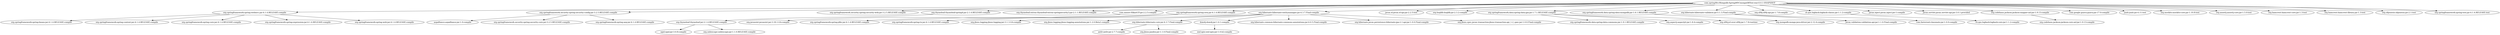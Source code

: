 digraph "com.springMvcMongodb:SpringMVCmongoDBTest:war:0.0.1-SNAPSHOT" { 
	"com.springMvcMongodb:SpringMVCmongoDBTest:war:0.0.1-SNAPSHOT" -> "org.springframework:spring-webmvc:jar:4.1.4.RELEASE:compile" ; 
	"com.springMvcMongodb:SpringMVCmongoDBTest:war:0.0.1-SNAPSHOT" -> "org.springframework.security:spring-security-config:jar:3.2.5.RELEASE:compile" ; 
	"com.springMvcMongodb:SpringMVCmongoDBTest:war:0.0.1-SNAPSHOT" -> "org.springframework.security:spring-security-web:jar:3.2.5.RELEASE:compile" ; 
	"com.springMvcMongodb:SpringMVCmongoDBTest:war:0.0.1-SNAPSHOT" -> "org.thymeleaf:thymeleaf-spring4:jar:2.1.4.RELEASE:compile" ; 
	"com.springMvcMongodb:SpringMVCmongoDBTest:war:0.0.1-SNAPSHOT" -> "org.thymeleaf.extras:thymeleaf-extras-springsecurity3:jar:2.1.1.RELEASE:compile" ; 
	"com.springMvcMongodb:SpringMVCmongoDBTest:war:0.0.1-SNAPSHOT" -> "com.zaxxer:HikariCP:jar:2.2.5:compile" ; 
	"com.springMvcMongodb:SpringMVCmongoDBTest:war:0.0.1-SNAPSHOT" -> "org.springframework:spring-orm:jar:4.1.4.RELEASE:compile" ; 
	"com.springMvcMongodb:SpringMVCmongoDBTest:war:0.0.1-SNAPSHOT" -> "org.hibernate:hibernate-entitymanager:jar:4.3.7.Final:compile" ; 
	"com.springMvcMongodb:SpringMVCmongoDBTest:war:0.0.1-SNAPSHOT" -> "javax.el:javax.el-api:jar:2.2.5:test" ; 
	"com.springMvcMongodb:SpringMVCmongoDBTest:war:0.0.1-SNAPSHOT" -> "org.hsqldb:hsqldb:jar:2.3.2:compile" ; 
	"com.springMvcMongodb:SpringMVCmongoDBTest:war:0.0.1-SNAPSHOT" -> "org.springframework.data:spring-data-jpa:jar:1.7.1.RELEASE:compile" ; 
	"com.springMvcMongodb:SpringMVCmongoDBTest:war:0.0.1-SNAPSHOT" -> "org.springframework.data:spring-data-mongodb:jar:1.6.1.RELEASE:compile" ; 
	"com.springMvcMongodb:SpringMVCmongoDBTest:war:0.0.1-SNAPSHOT" -> "org.hibernate:hibernate-validator:jar:5.1.3.Final:compile" ; 
	"com.springMvcMongodb:SpringMVCmongoDBTest:war:0.0.1-SNAPSHOT" -> "org.slf4j:slf4j-api:jar:1.7.8:compile" ; 
	"com.springMvcMongodb:SpringMVCmongoDBTest:war:0.0.1-SNAPSHOT" -> "ch.qos.logback:logback-classic:jar:1.1.2:compile" ; 
	"com.springMvcMongodb:SpringMVCmongoDBTest:war:0.0.1-SNAPSHOT" -> "javax.inject:javax.inject:jar:1:compile" ; 
	"com.springMvcMongodb:SpringMVCmongoDBTest:war:0.0.1-SNAPSHOT" -> "javax.servlet:javax.servlet-api:jar:3.0.1:provided" ; 
	"com.springMvcMongodb:SpringMVCmongoDBTest:war:0.0.1-SNAPSHOT" -> "org.codehaus.jackson:jackson-mapper-asl:jar:1.9.13:compile" ; 
	"com.springMvcMongodb:SpringMVCmongoDBTest:war:0.0.1-SNAPSHOT" -> "com.google.guava:guava:jar:17.0:compile" ; 
	"com.springMvcMongodb:SpringMVCmongoDBTest:war:0.0.1-SNAPSHOT" -> "junit:junit:jar:4.11:test" ; 
	"com.springMvcMongodb:SpringMVCmongoDBTest:war:0.0.1-SNAPSHOT" -> "org.mockito:mockito-core:jar:1.10.8:test" ; 
	"com.springMvcMongodb:SpringMVCmongoDBTest:war:0.0.1-SNAPSHOT" -> "org.assertj:assertj-core:jar:1.5.0:test" ; 
	"com.springMvcMongodb:SpringMVCmongoDBTest:war:0.0.1-SNAPSHOT" -> "org.hamcrest:hamcrest-core:jar:1.3:test" ; 
	"com.springMvcMongodb:SpringMVCmongoDBTest:war:0.0.1-SNAPSHOT" -> "org.hamcrest:hamcrest-library:jar:1.3:test" ; 
	"com.springMvcMongodb:SpringMVCmongoDBTest:war:0.0.1-SNAPSHOT" -> "org.objenesis:objenesis:jar:2.1:test" ; 
	"com.springMvcMongodb:SpringMVCmongoDBTest:war:0.0.1-SNAPSHOT" -> "org.springframework:spring-test:jar:4.1.4.RELEASE:test" ; 
	"org.springframework:spring-webmvc:jar:4.1.4.RELEASE:compile" -> "org.springframework:spring-beans:jar:4.1.4.RELEASE:compile" ; 
	"org.springframework:spring-webmvc:jar:4.1.4.RELEASE:compile" -> "org.springframework:spring-context:jar:4.1.4.RELEASE:compile" ; 
	"org.springframework:spring-webmvc:jar:4.1.4.RELEASE:compile" -> "org.springframework:spring-core:jar:4.1.4.RELEASE:compile" ; 
	"org.springframework:spring-webmvc:jar:4.1.4.RELEASE:compile" -> "org.springframework:spring-expression:jar:4.1.4.RELEASE:compile" ; 
	"org.springframework:spring-webmvc:jar:4.1.4.RELEASE:compile" -> "org.springframework:spring-web:jar:4.1.4.RELEASE:compile" ; 
	"org.springframework.security:spring-security-config:jar:3.2.5.RELEASE:compile" -> "aopalliance:aopalliance:jar:1.0:compile" ; 
	"org.springframework.security:spring-security-config:jar:3.2.5.RELEASE:compile" -> "org.springframework.security:spring-security-core:jar:3.2.5.RELEASE:compile" ; 
	"org.springframework.security:spring-security-config:jar:3.2.5.RELEASE:compile" -> "org.springframework:spring-aop:jar:4.1.4.RELEASE:compile" ; 
	"org.thymeleaf:thymeleaf-spring4:jar:2.1.4.RELEASE:compile" -> "org.thymeleaf:thymeleaf:jar:2.1.4.RELEASE:compile" ; 
	"org.thymeleaf:thymeleaf:jar:2.1.4.RELEASE:compile" -> "ognl:ognl:jar:3.0.8:compile" ; 
	"org.thymeleaf:thymeleaf:jar:2.1.4.RELEASE:compile" -> "org.unbescape:unbescape:jar:1.1.0.RELEASE:compile" ; 
	"com.zaxxer:HikariCP:jar:2.2.5:compile" -> "org.javassist:javassist:jar:3.18.1-GA:compile" ; 
	"org.springframework:spring-orm:jar:4.1.4.RELEASE:compile" -> "org.springframework:spring-jdbc:jar:4.1.4.RELEASE:compile" ; 
	"org.springframework:spring-orm:jar:4.1.4.RELEASE:compile" -> "org.springframework:spring-tx:jar:4.1.4.RELEASE:compile" ; 
	"org.hibernate:hibernate-entitymanager:jar:4.3.7.Final:compile" -> "org.jboss.logging:jboss-logging:jar:3.1.3.GA:compile" ; 
	"org.hibernate:hibernate-entitymanager:jar:4.3.7.Final:compile" -> "org.jboss.logging:jboss-logging-annotations:jar:1.2.0.Beta1:compile" ; 
	"org.hibernate:hibernate-entitymanager:jar:4.3.7.Final:compile" -> "org.hibernate:hibernate-core:jar:4.3.7.Final:compile" ; 
	"org.hibernate:hibernate-entitymanager:jar:4.3.7.Final:compile" -> "dom4j:dom4j:jar:1.6.1:compile" ; 
	"org.hibernate:hibernate-entitymanager:jar:4.3.7.Final:compile" -> "org.hibernate.common:hibernate-commons-annotations:jar:4.0.5.Final:compile" ; 
	"org.hibernate:hibernate-entitymanager:jar:4.3.7.Final:compile" -> "org.hibernate.javax.persistence:hibernate-jpa-2.1-api:jar:1.0.0.Final:compile" ; 
	"org.hibernate:hibernate-entitymanager:jar:4.3.7.Final:compile" -> "org.jboss.spec.javax.transaction:jboss-transaction-api_1.2_spec:jar:1.0.0.Final:compile" ; 
	"org.hibernate:hibernate-core:jar:4.3.7.Final:compile" -> "antlr:antlr:jar:2.7.7:compile" ; 
	"org.hibernate:hibernate-core:jar:4.3.7.Final:compile" -> "org.jboss:jandex:jar:1.1.0.Final:compile" ; 
	"dom4j:dom4j:jar:1.6.1:compile" -> "xml-apis:xml-apis:jar:1.0.b2:compile" ; 
	"org.springframework.data:spring-data-jpa:jar:1.7.1.RELEASE:compile" -> "org.springframework.data:spring-data-commons:jar:1.9.1.RELEASE:compile" ; 
	"org.springframework.data:spring-data-jpa:jar:1.7.1.RELEASE:compile" -> "org.aspectj:aspectjrt:jar:1.8.4:compile" ; 
	"org.springframework.data:spring-data-jpa:jar:1.7.1.RELEASE:compile" -> "org.slf4j:jcl-over-slf4j:jar:1.7.8:runtime" ; 
	"org.springframework.data:spring-data-mongodb:jar:1.6.1.RELEASE:compile" -> "org.mongodb:mongo-java-driver:jar:2.12.4:compile" ; 
	"org.hibernate:hibernate-validator:jar:5.1.3.Final:compile" -> "javax.validation:validation-api:jar:1.1.0.Final:compile" ; 
	"org.hibernate:hibernate-validator:jar:5.1.3.Final:compile" -> "com.fasterxml:classmate:jar:1.0.0:compile" ; 
	"ch.qos.logback:logback-classic:jar:1.1.2:compile" -> "ch.qos.logback:logback-core:jar:1.1.2:compile" ; 
	"org.codehaus.jackson:jackson-mapper-asl:jar:1.9.13:compile" -> "org.codehaus.jackson:jackson-core-asl:jar:1.9.13:compile" ; 
 } 
